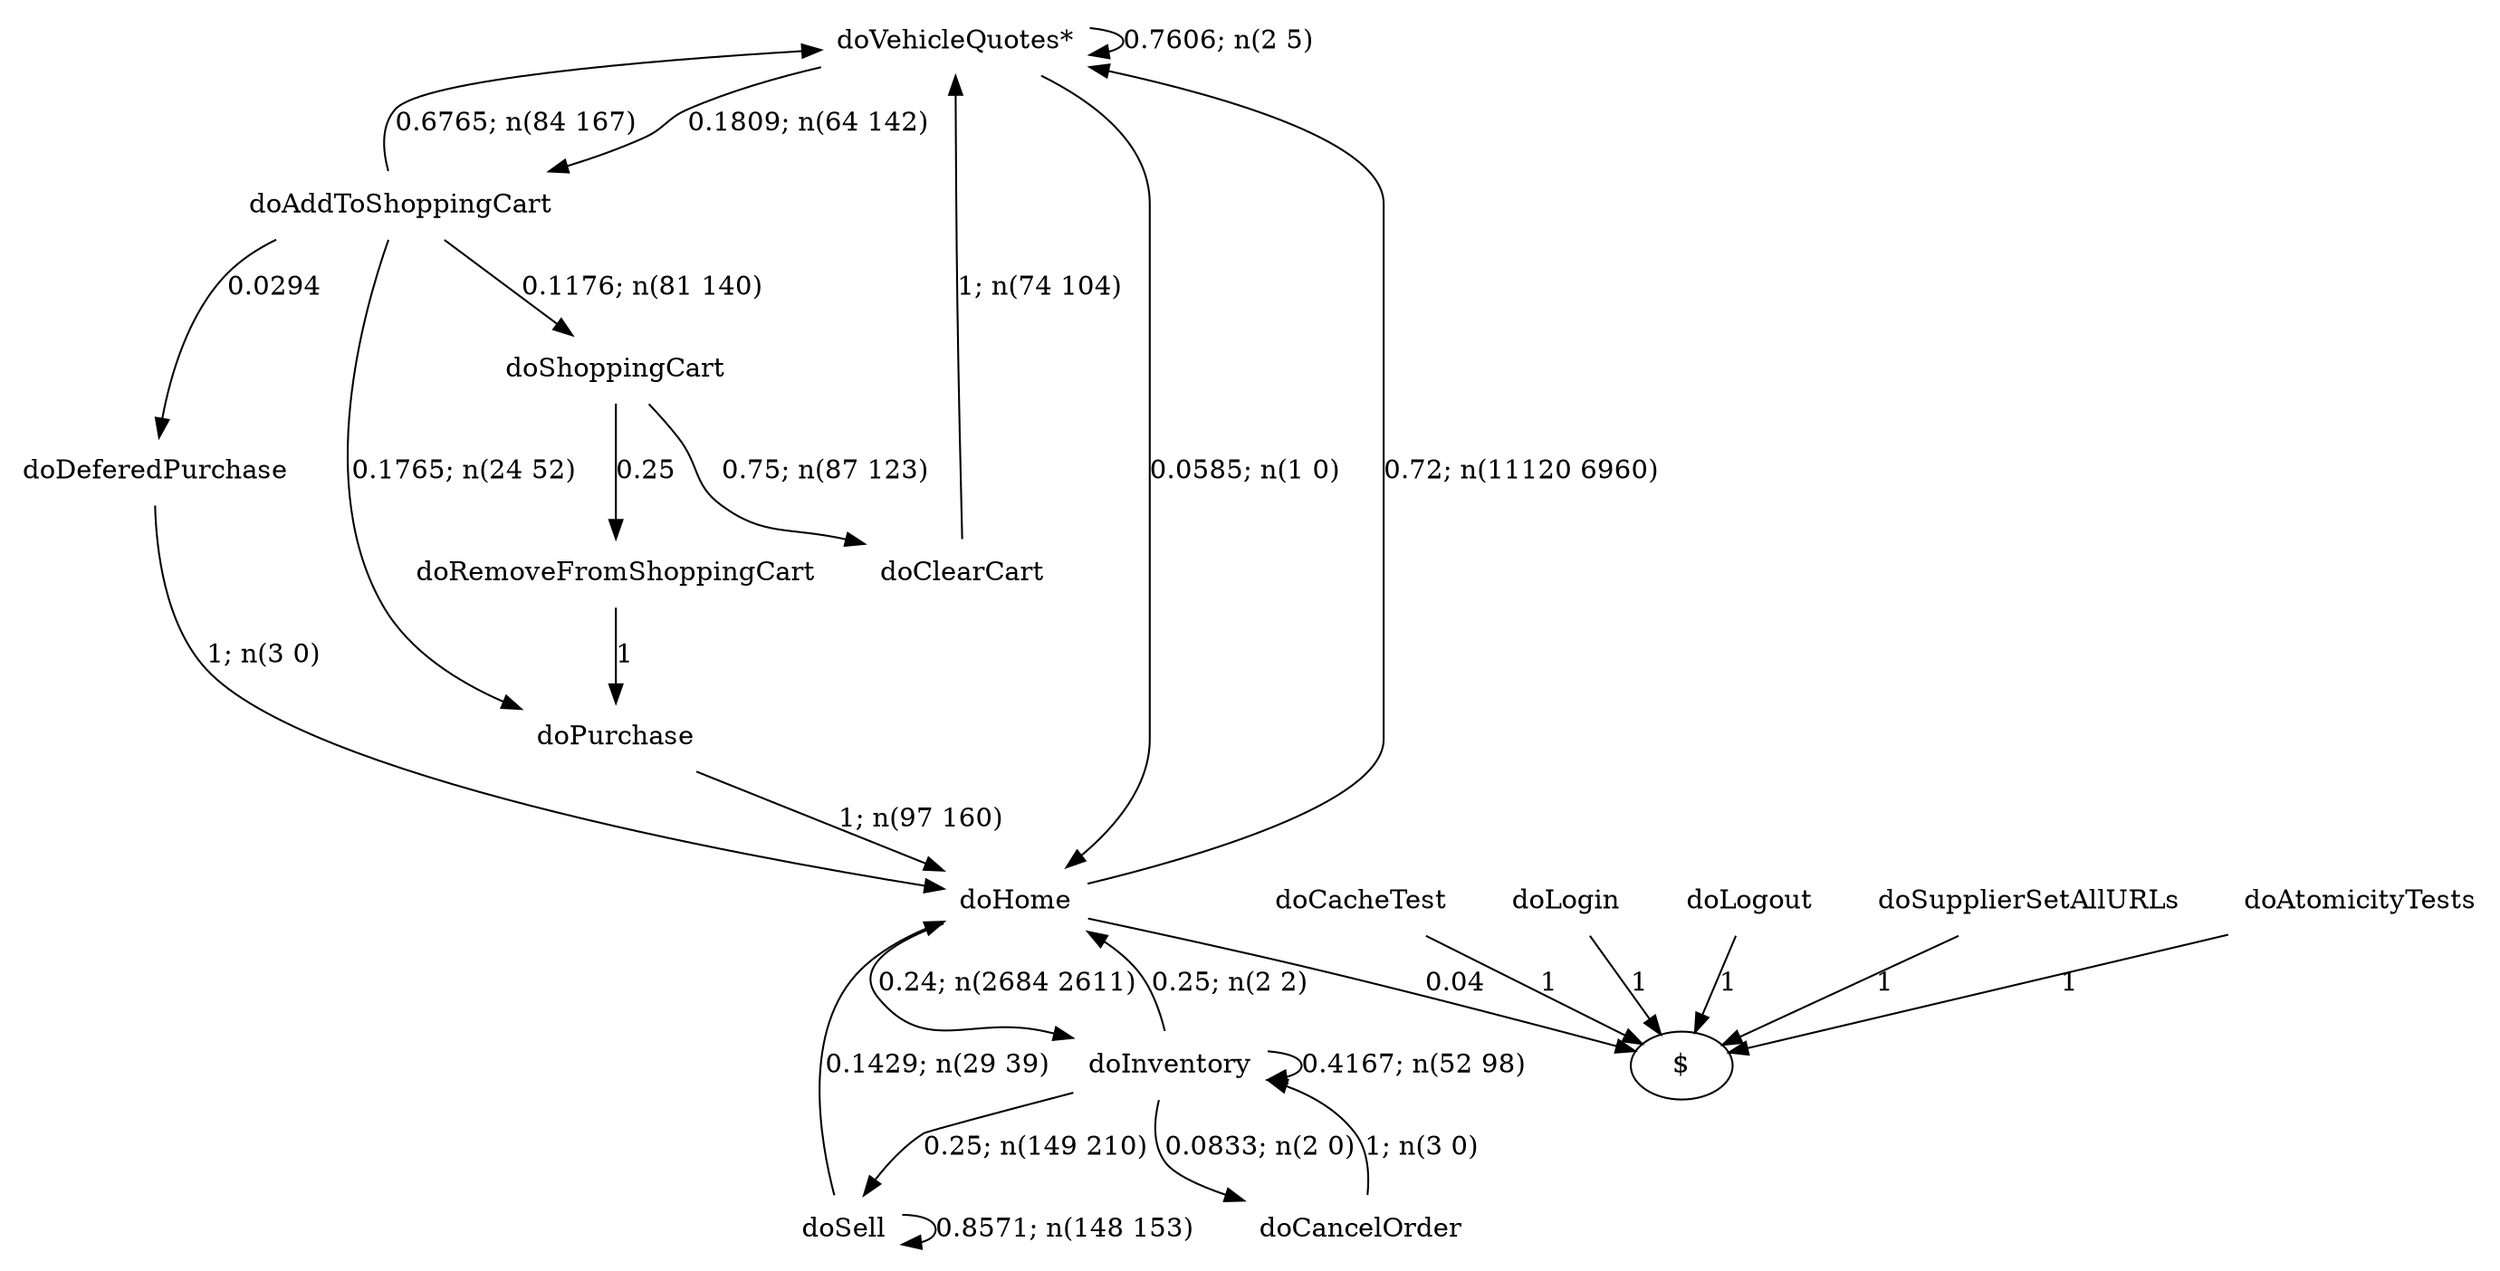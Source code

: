 digraph G {"doVehicleQuotes*" [label="doVehicleQuotes*",shape=none];"doSupplierSetAllURLs" [label="doSupplierSetAllURLs",shape=none];"doAtomicityTests" [label="doAtomicityTests",shape=none];"doCacheTest" [label="doCacheTest",shape=none];"doLogin" [label="doLogin",shape=none];"doAddToShoppingCart" [label="doAddToShoppingCart",shape=none];"doDeferedPurchase" [label="doDeferedPurchase",shape=none];"doHome" [label="doHome",shape=none];"doShoppingCart" [label="doShoppingCart",shape=none];"doClearCart" [label="doClearCart",shape=none];"doPurchase" [label="doPurchase",shape=none];"doInventory" [label="doInventory",shape=none];"doSell" [label="doSell",shape=none];"doLogout" [label="doLogout",shape=none];"doCancelOrder" [label="doCancelOrder",shape=none];"doRemoveFromShoppingCart" [label="doRemoveFromShoppingCart",shape=none];"doVehicleQuotes*"->"doVehicleQuotes*" [style=solid,label="0.7606; n(2 5)"];"doVehicleQuotes*"->"doAddToShoppingCart" [style=solid,label="0.1809; n(64 142)"];"doVehicleQuotes*"->"doHome" [style=solid,label="0.0585; n(1 0)"];"doSupplierSetAllURLs"->"$" [style=solid,label="1"];"doAtomicityTests"->"$" [style=solid,label="1"];"doCacheTest"->"$" [style=solid,label="1"];"doLogin"->"$" [style=solid,label="1"];"doAddToShoppingCart"->"doVehicleQuotes*" [style=solid,label="0.6765; n(84 167)"];"doAddToShoppingCart"->"doDeferedPurchase" [style=solid,label="0.0294"];"doAddToShoppingCart"->"doShoppingCart" [style=solid,label="0.1176; n(81 140)"];"doAddToShoppingCart"->"doPurchase" [style=solid,label="0.1765; n(24 52)"];"doDeferedPurchase"->"doHome" [style=solid,label="1; n(3 0)"];"doHome"->"doVehicleQuotes*" [style=solid,label="0.72; n(11120 6960)"];"doHome"->"doInventory" [style=solid,label="0.24; n(2684 2611)"];"doHome"->"$" [style=solid,label="0.04"];"doShoppingCart"->"doClearCart" [style=solid,label="0.75; n(87 123)"];"doShoppingCart"->"doRemoveFromShoppingCart" [style=solid,label="0.25"];"doClearCart"->"doVehicleQuotes*" [style=solid,label="1; n(74 104)"];"doPurchase"->"doHome" [style=solid,label="1; n(97 160)"];"doInventory"->"doHome" [style=solid,label="0.25; n(2 2)"];"doInventory"->"doInventory" [style=solid,label="0.4167; n(52 98)"];"doInventory"->"doSell" [style=solid,label="0.25; n(149 210)"];"doInventory"->"doCancelOrder" [style=solid,label="0.0833; n(2 0)"];"doSell"->"doHome" [style=solid,label="0.1429; n(29 39)"];"doSell"->"doSell" [style=solid,label="0.8571; n(148 153)"];"doLogout"->"$" [style=solid,label="1"];"doCancelOrder"->"doInventory" [style=solid,label="1; n(3 0)"];"doRemoveFromShoppingCart"->"doPurchase" [style=solid,label="1"];}